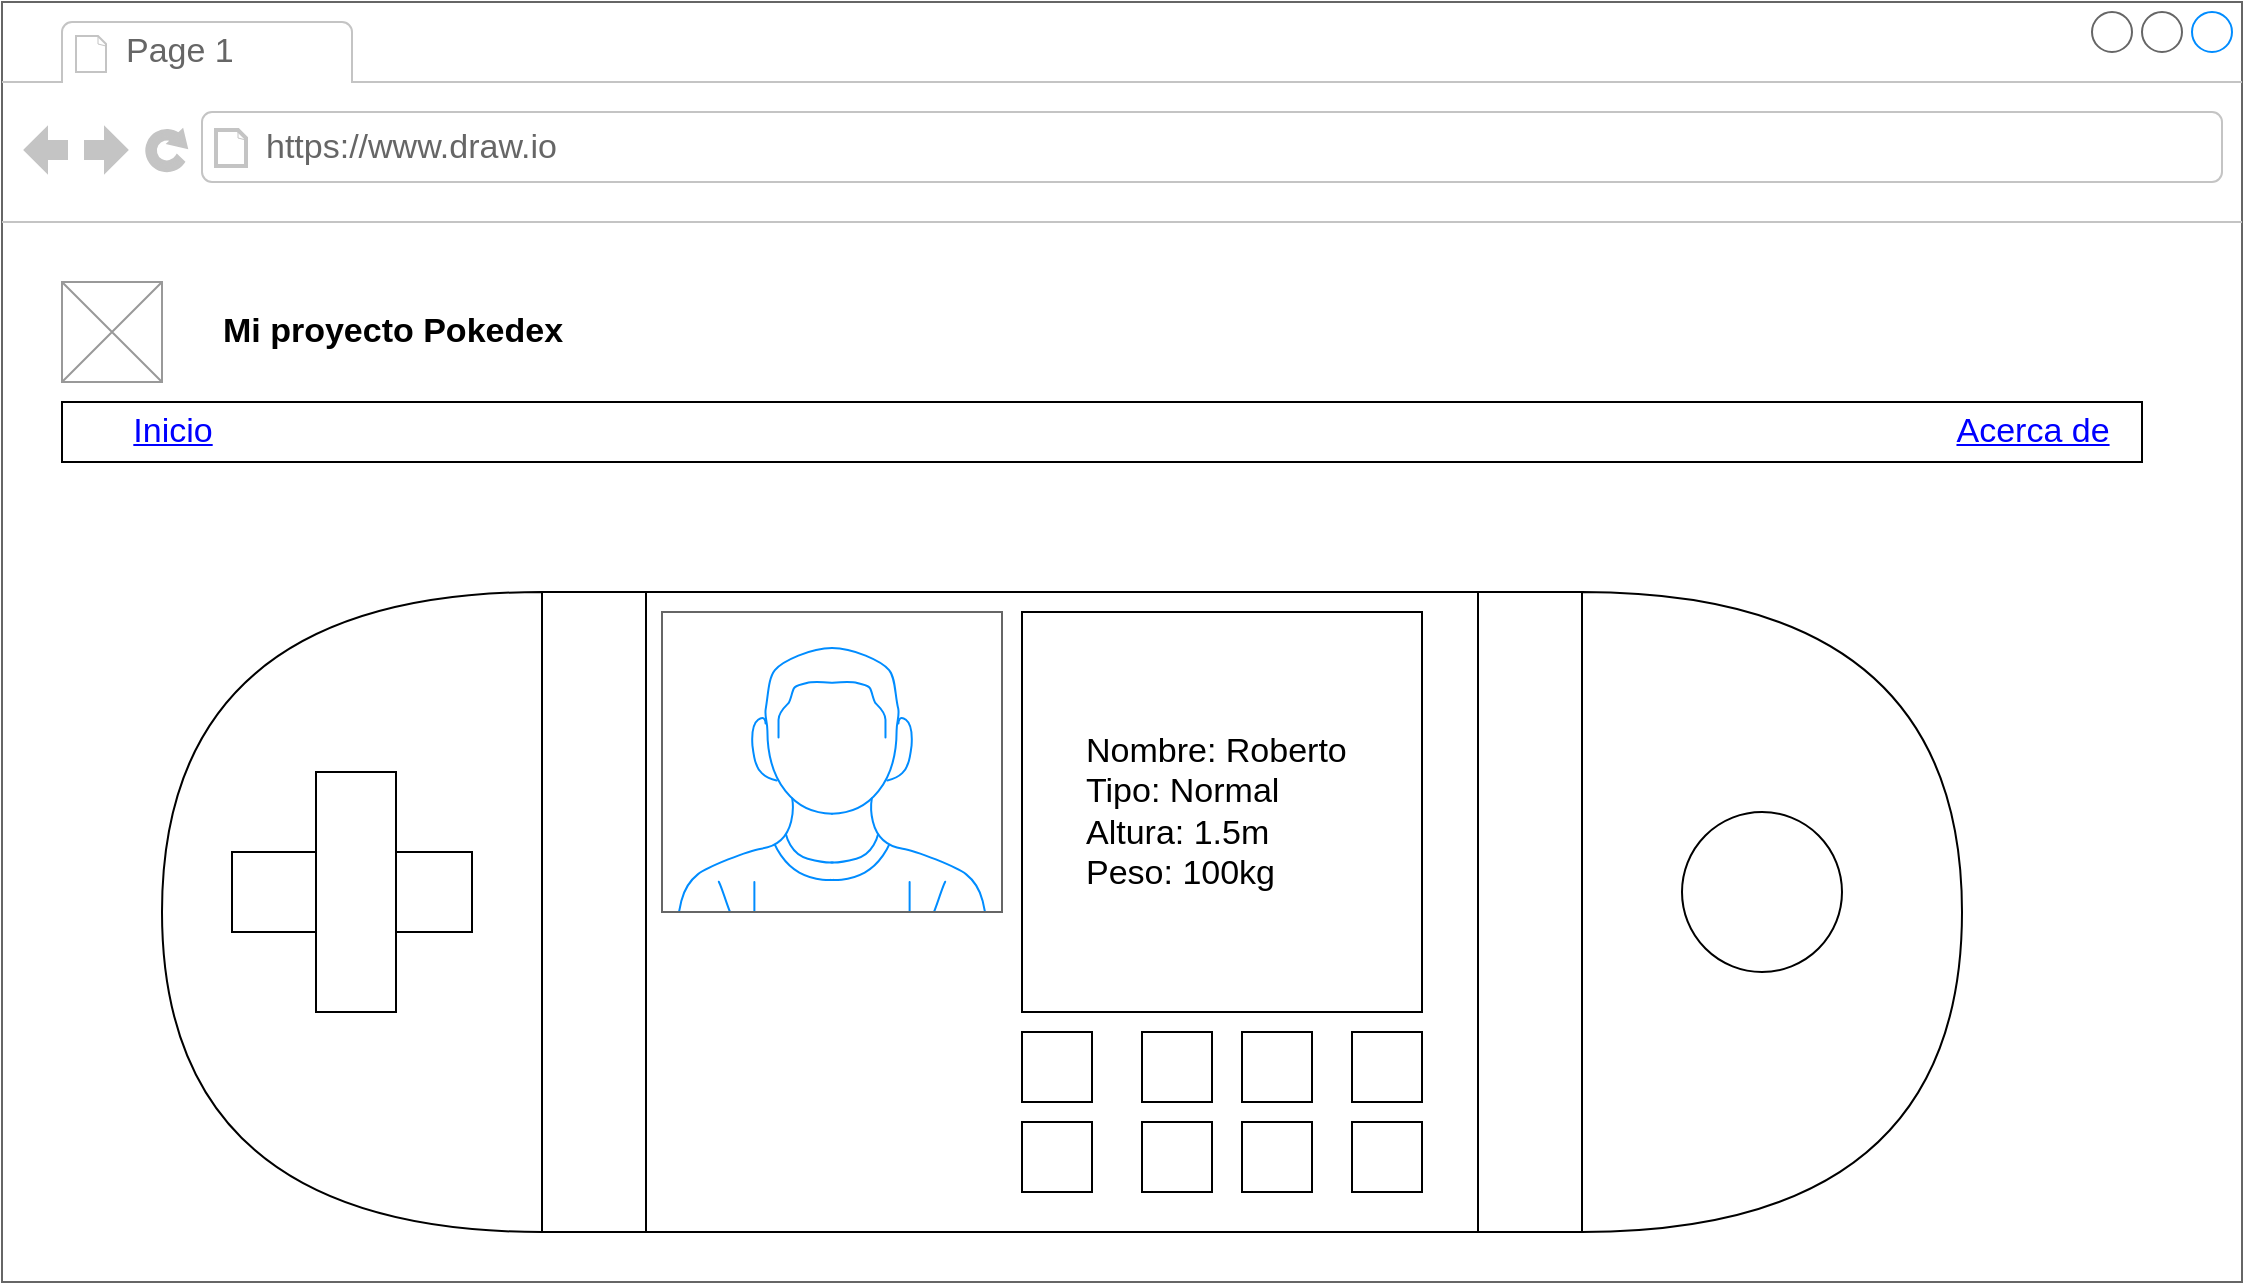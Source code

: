 <mxfile version="16.6.4" type="github">
  <diagram id="piDafpqhtRUU5qUU-vj8" name="Page-1">
    <mxGraphModel dx="2249" dy="697" grid="1" gridSize="10" guides="1" tooltips="1" connect="1" arrows="1" fold="1" page="1" pageScale="1" pageWidth="827" pageHeight="1169" math="0" shadow="0">
      <root>
        <mxCell id="0" />
        <mxCell id="1" parent="0" />
        <mxCell id="XkjofWF6A_kej25RU34y-1" value="" style="strokeWidth=1;shadow=0;dashed=0;align=center;html=1;shape=mxgraph.mockup.containers.browserWindow;rSize=0;strokeColor=#666666;strokeColor2=#008cff;strokeColor3=#c4c4c4;mainText=,;recursiveResize=0;" parent="1" vertex="1">
          <mxGeometry x="-350" y="80" width="1120" height="640" as="geometry" />
        </mxCell>
        <mxCell id="XkjofWF6A_kej25RU34y-2" value="Page 1" style="strokeWidth=1;shadow=0;dashed=0;align=center;html=1;shape=mxgraph.mockup.containers.anchor;fontSize=17;fontColor=#666666;align=left;" parent="XkjofWF6A_kej25RU34y-1" vertex="1">
          <mxGeometry x="60" y="12" width="110" height="26" as="geometry" />
        </mxCell>
        <mxCell id="XkjofWF6A_kej25RU34y-3" value="https://www.draw.io" style="strokeWidth=1;shadow=0;dashed=0;align=center;html=1;shape=mxgraph.mockup.containers.anchor;rSize=0;fontSize=17;fontColor=#666666;align=left;" parent="XkjofWF6A_kej25RU34y-1" vertex="1">
          <mxGeometry x="130" y="60" width="250" height="26" as="geometry" />
        </mxCell>
        <mxCell id="XkjofWF6A_kej25RU34y-4" value="" style="verticalLabelPosition=bottom;shadow=0;dashed=0;align=center;html=1;verticalAlign=top;strokeWidth=1;shape=mxgraph.mockup.graphics.simpleIcon;strokeColor=#999999;" parent="XkjofWF6A_kej25RU34y-1" vertex="1">
          <mxGeometry x="30" y="140" width="50" height="50" as="geometry" />
        </mxCell>
        <mxCell id="XkjofWF6A_kej25RU34y-10" value="Mi proyecto Pokedex" style="text;html=1;resizable=0;autosize=1;align=center;verticalAlign=middle;points=[];fillColor=none;strokeColor=none;rounded=0;fontStyle=1;fontSize=17;" parent="XkjofWF6A_kej25RU34y-1" vertex="1">
          <mxGeometry x="100" y="150" width="190" height="30" as="geometry" />
        </mxCell>
        <mxCell id="XkjofWF6A_kej25RU34y-16" value="" style="shape=or;whiteSpace=wrap;html=1;fontSize=17;rotation=-180;" parent="XkjofWF6A_kej25RU34y-1" vertex="1">
          <mxGeometry x="80" y="295" width="190" height="320" as="geometry" />
        </mxCell>
        <mxCell id="XkjofWF6A_kej25RU34y-17" value="" style="shape=process;whiteSpace=wrap;html=1;backgroundOutline=1;fontSize=17;" parent="XkjofWF6A_kej25RU34y-1" vertex="1">
          <mxGeometry x="270" y="295" width="520" height="320" as="geometry" />
        </mxCell>
        <mxCell id="XkjofWF6A_kej25RU34y-18" value="" style="shape=or;whiteSpace=wrap;html=1;fontSize=17;rotation=0;" parent="XkjofWF6A_kej25RU34y-1" vertex="1">
          <mxGeometry x="790" y="295" width="190" height="320" as="geometry" />
        </mxCell>
        <mxCell id="XkjofWF6A_kej25RU34y-19" value="" style="whiteSpace=wrap;html=1;aspect=fixed;fontSize=17;" parent="XkjofWF6A_kej25RU34y-1" vertex="1">
          <mxGeometry x="510" y="305" width="200" height="200" as="geometry" />
        </mxCell>
        <mxCell id="XkjofWF6A_kej25RU34y-20" value="" style="verticalLabelPosition=bottom;shadow=0;dashed=0;align=center;html=1;verticalAlign=top;strokeWidth=1;shape=mxgraph.mockup.containers.userMale;strokeColor=#666666;strokeColor2=#008cff;fontSize=17;" parent="XkjofWF6A_kej25RU34y-1" vertex="1">
          <mxGeometry x="330" y="305" width="170" height="150" as="geometry" />
        </mxCell>
        <mxCell id="XkjofWF6A_kej25RU34y-21" value="" style="ellipse;whiteSpace=wrap;html=1;aspect=fixed;fontSize=17;" parent="XkjofWF6A_kej25RU34y-1" vertex="1">
          <mxGeometry x="840" y="405" width="80" height="80" as="geometry" />
        </mxCell>
        <mxCell id="XkjofWF6A_kej25RU34y-22" value="" style="rounded=0;whiteSpace=wrap;html=1;fontSize=17;" parent="XkjofWF6A_kej25RU34y-1" vertex="1">
          <mxGeometry x="115" y="425" width="120" height="40" as="geometry" />
        </mxCell>
        <mxCell id="XkjofWF6A_kej25RU34y-23" value="" style="rounded=0;whiteSpace=wrap;html=1;fontSize=17;rotation=90;" parent="XkjofWF6A_kej25RU34y-1" vertex="1">
          <mxGeometry x="117" y="425" width="120" height="40" as="geometry" />
        </mxCell>
        <mxCell id="XkjofWF6A_kej25RU34y-26" value="" style="whiteSpace=wrap;html=1;aspect=fixed;fontSize=17;" parent="XkjofWF6A_kej25RU34y-1" vertex="1">
          <mxGeometry x="570" y="515" width="35" height="35" as="geometry" />
        </mxCell>
        <mxCell id="XkjofWF6A_kej25RU34y-43" value="" style="whiteSpace=wrap;html=1;aspect=fixed;fontSize=17;" parent="XkjofWF6A_kej25RU34y-1" vertex="1">
          <mxGeometry x="510" y="515" width="35" height="35" as="geometry" />
        </mxCell>
        <mxCell id="XkjofWF6A_kej25RU34y-44" value="" style="whiteSpace=wrap;html=1;aspect=fixed;fontSize=17;" parent="XkjofWF6A_kej25RU34y-1" vertex="1">
          <mxGeometry x="620" y="515" width="35" height="35" as="geometry" />
        </mxCell>
        <mxCell id="XkjofWF6A_kej25RU34y-45" value="" style="whiteSpace=wrap;html=1;aspect=fixed;fontSize=17;" parent="XkjofWF6A_kej25RU34y-1" vertex="1">
          <mxGeometry x="675" y="515" width="35" height="35" as="geometry" />
        </mxCell>
        <mxCell id="XkjofWF6A_kej25RU34y-47" value="" style="whiteSpace=wrap;html=1;aspect=fixed;fontSize=17;" parent="XkjofWF6A_kej25RU34y-1" vertex="1">
          <mxGeometry x="570" y="560" width="35" height="35" as="geometry" />
        </mxCell>
        <mxCell id="XkjofWF6A_kej25RU34y-48" value="" style="whiteSpace=wrap;html=1;aspect=fixed;fontSize=17;" parent="XkjofWF6A_kej25RU34y-1" vertex="1">
          <mxGeometry x="510" y="560" width="35" height="35" as="geometry" />
        </mxCell>
        <mxCell id="XkjofWF6A_kej25RU34y-49" value="" style="whiteSpace=wrap;html=1;aspect=fixed;fontSize=17;" parent="XkjofWF6A_kej25RU34y-1" vertex="1">
          <mxGeometry x="620" y="560" width="35" height="35" as="geometry" />
        </mxCell>
        <mxCell id="XkjofWF6A_kej25RU34y-50" value="" style="whiteSpace=wrap;html=1;aspect=fixed;fontSize=17;" parent="XkjofWF6A_kej25RU34y-1" vertex="1">
          <mxGeometry x="675" y="560" width="35" height="35" as="geometry" />
        </mxCell>
        <mxCell id="XkjofWF6A_kej25RU34y-51" value="Nombre: Roberto&lt;br&gt;Tipo: Normal&lt;br&gt;Altura: 1.5m&lt;br&gt;Peso: 100kg" style="text;html=1;strokeColor=none;fillColor=none;align=left;verticalAlign=middle;whiteSpace=wrap;rounded=0;fontSize=17;" parent="XkjofWF6A_kej25RU34y-1" vertex="1">
          <mxGeometry x="540" y="345" width="180" height="120" as="geometry" />
        </mxCell>
        <mxCell id="BCQZ4Ty0_DF_RqcI8wfk-4" value="" style="rounded=0;whiteSpace=wrap;html=1;" vertex="1" parent="XkjofWF6A_kej25RU34y-1">
          <mxGeometry x="30" y="200" width="1040" height="30" as="geometry" />
        </mxCell>
        <mxCell id="BCQZ4Ty0_DF_RqcI8wfk-5" value="Inicio" style="shape=rectangle;strokeColor=none;fillColor=none;linkText=;fontSize=17;fontColor=#0000ff;fontStyle=4;html=1;align=center;" vertex="1" parent="XkjofWF6A_kej25RU34y-1">
          <mxGeometry x="10" y="200" width="150" height="30" as="geometry" />
        </mxCell>
        <mxCell id="BCQZ4Ty0_DF_RqcI8wfk-6" value="Acerca de" style="shape=rectangle;strokeColor=none;fillColor=none;linkText=;fontSize=17;fontColor=#0000ff;fontStyle=4;html=1;align=center;" vertex="1" parent="XkjofWF6A_kej25RU34y-1">
          <mxGeometry x="940" y="200" width="150" height="30" as="geometry" />
        </mxCell>
      </root>
    </mxGraphModel>
  </diagram>
</mxfile>

